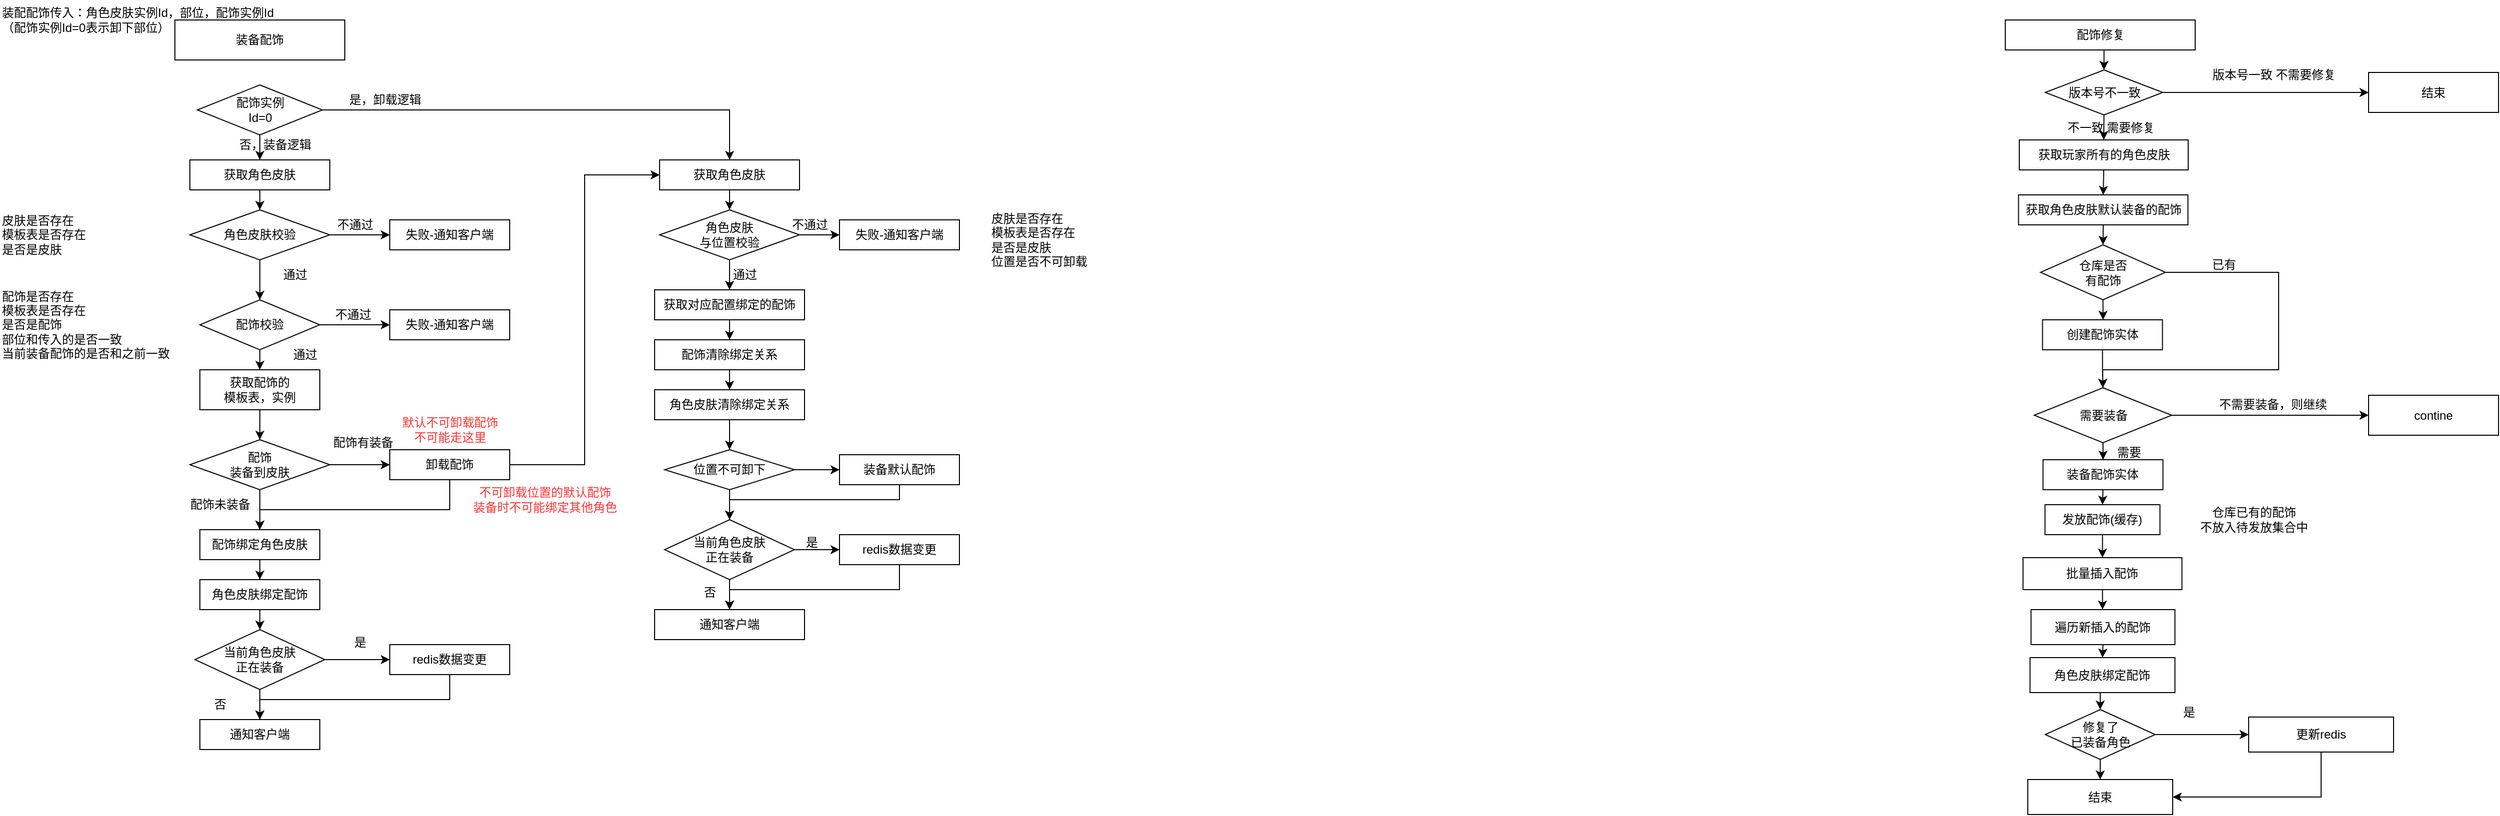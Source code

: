 <mxfile version="24.4.6" type="github">
  <diagram name="第 1 页" id="EnPjAqI8XY5VulzZ_zmV">
    <mxGraphModel dx="1509" dy="821" grid="1" gridSize="10" guides="1" tooltips="1" connect="1" arrows="1" fold="1" page="1" pageScale="1" pageWidth="4681" pageHeight="3300" math="0" shadow="0">
      <root>
        <mxCell id="0" />
        <mxCell id="1" parent="0" />
        <mxCell id="obFkE6v3nGwKCdmKt7_X-1" value="装备配饰" style="rounded=0;whiteSpace=wrap;html=1;" parent="1" vertex="1">
          <mxGeometry x="465" y="130" width="170" height="40" as="geometry" />
        </mxCell>
        <mxCell id="obFkE6v3nGwKCdmKt7_X-2" value="装配配饰传入：角色皮肤实例Id，部位，配饰实例Id&amp;nbsp;&amp;nbsp;&lt;div&gt;（配饰实例Id=0表示卸下部位&lt;span style=&quot;background-color: initial;&quot;&gt;）&lt;/span&gt;&lt;/div&gt;" style="text;html=1;align=left;verticalAlign=middle;resizable=0;points=[];autosize=1;strokeColor=none;fillColor=none;" parent="1" vertex="1">
          <mxGeometry x="290" y="110" width="300" height="40" as="geometry" />
        </mxCell>
        <mxCell id="obFkE6v3nGwKCdmKt7_X-48" style="edgeStyle=orthogonalEdgeStyle;rounded=0;orthogonalLoop=1;jettySize=auto;html=1;exitX=1;exitY=0.5;exitDx=0;exitDy=0;entryX=0.5;entryY=0;entryDx=0;entryDy=0;" parent="1" source="obFkE6v3nGwKCdmKt7_X-3" target="obFkE6v3nGwKCdmKt7_X-25" edge="1">
          <mxGeometry relative="1" as="geometry" />
        </mxCell>
        <mxCell id="obFkE6v3nGwKCdmKt7_X-50" style="edgeStyle=orthogonalEdgeStyle;rounded=0;orthogonalLoop=1;jettySize=auto;html=1;exitX=0.5;exitY=1;exitDx=0;exitDy=0;entryX=0.5;entryY=0;entryDx=0;entryDy=0;" parent="1" source="obFkE6v3nGwKCdmKt7_X-3" target="obFkE6v3nGwKCdmKt7_X-9" edge="1">
          <mxGeometry relative="1" as="geometry" />
        </mxCell>
        <mxCell id="obFkE6v3nGwKCdmKt7_X-3" value="配饰实例&lt;div&gt;Id&lt;span style=&quot;background-color: initial;&quot;&gt;=0&lt;/span&gt;&lt;/div&gt;" style="rhombus;whiteSpace=wrap;html=1;" parent="1" vertex="1">
          <mxGeometry x="487.5" y="195" width="125" height="50" as="geometry" />
        </mxCell>
        <mxCell id="obFkE6v3nGwKCdmKt7_X-52" style="edgeStyle=orthogonalEdgeStyle;rounded=0;orthogonalLoop=1;jettySize=auto;html=1;exitX=0.5;exitY=1;exitDx=0;exitDy=0;entryX=0.5;entryY=0;entryDx=0;entryDy=0;" parent="1" source="obFkE6v3nGwKCdmKt7_X-9" target="obFkE6v3nGwKCdmKt7_X-11" edge="1">
          <mxGeometry relative="1" as="geometry" />
        </mxCell>
        <mxCell id="obFkE6v3nGwKCdmKt7_X-9" value="获取角色皮肤" style="whiteSpace=wrap;html=1;" parent="1" vertex="1">
          <mxGeometry x="480" y="270" width="140" height="30" as="geometry" />
        </mxCell>
        <mxCell id="obFkE6v3nGwKCdmKt7_X-53" style="edgeStyle=orthogonalEdgeStyle;rounded=0;orthogonalLoop=1;jettySize=auto;html=1;exitX=0.5;exitY=1;exitDx=0;exitDy=0;entryX=0.5;entryY=0;entryDx=0;entryDy=0;" parent="1" source="obFkE6v3nGwKCdmKt7_X-11" target="obFkE6v3nGwKCdmKt7_X-13" edge="1">
          <mxGeometry relative="1" as="geometry" />
        </mxCell>
        <mxCell id="obFkE6v3nGwKCdmKt7_X-57" style="edgeStyle=orthogonalEdgeStyle;rounded=0;orthogonalLoop=1;jettySize=auto;html=1;exitX=1;exitY=0.5;exitDx=0;exitDy=0;" parent="1" source="obFkE6v3nGwKCdmKt7_X-11" target="obFkE6v3nGwKCdmKt7_X-56" edge="1">
          <mxGeometry relative="1" as="geometry" />
        </mxCell>
        <mxCell id="obFkE6v3nGwKCdmKt7_X-11" value="角色皮肤校验" style="rhombus;whiteSpace=wrap;html=1;" parent="1" vertex="1">
          <mxGeometry x="480" y="320" width="140" height="50" as="geometry" />
        </mxCell>
        <mxCell id="obFkE6v3nGwKCdmKt7_X-12" value="皮肤是否存在&lt;div&gt;模板表是否存在&lt;/div&gt;&lt;div&gt;是否是皮肤&lt;/div&gt;" style="text;html=1;align=left;verticalAlign=middle;resizable=0;points=[];autosize=1;strokeColor=none;fillColor=none;" parent="1" vertex="1">
          <mxGeometry x="290" y="315" width="110" height="60" as="geometry" />
        </mxCell>
        <mxCell id="obFkE6v3nGwKCdmKt7_X-62" style="edgeStyle=orthogonalEdgeStyle;rounded=0;orthogonalLoop=1;jettySize=auto;html=1;exitX=1;exitY=0.5;exitDx=0;exitDy=0;" parent="1" source="obFkE6v3nGwKCdmKt7_X-13" target="obFkE6v3nGwKCdmKt7_X-60" edge="1">
          <mxGeometry relative="1" as="geometry" />
        </mxCell>
        <mxCell id="obFkE6v3nGwKCdmKt7_X-63" style="edgeStyle=orthogonalEdgeStyle;rounded=0;orthogonalLoop=1;jettySize=auto;html=1;exitX=0.5;exitY=1;exitDx=0;exitDy=0;entryX=0.5;entryY=0;entryDx=0;entryDy=0;" parent="1" source="obFkE6v3nGwKCdmKt7_X-13" target="obFkE6v3nGwKCdmKt7_X-15" edge="1">
          <mxGeometry relative="1" as="geometry" />
        </mxCell>
        <mxCell id="obFkE6v3nGwKCdmKt7_X-13" value="配饰校验" style="rhombus;whiteSpace=wrap;html=1;" parent="1" vertex="1">
          <mxGeometry x="490" y="410" width="120" height="50" as="geometry" />
        </mxCell>
        <mxCell id="obFkE6v3nGwKCdmKt7_X-14" value="配饰是否存在&lt;div&gt;模板表是否存在&lt;/div&gt;&lt;div&gt;是否是配饰&lt;/div&gt;&lt;div&gt;部位和传入的是否一致&lt;/div&gt;&lt;div&gt;当前装备配饰的是否和之前一致&lt;/div&gt;" style="text;html=1;align=left;verticalAlign=middle;resizable=0;points=[];autosize=1;strokeColor=none;fillColor=none;" parent="1" vertex="1">
          <mxGeometry x="290" y="390" width="190" height="90" as="geometry" />
        </mxCell>
        <mxCell id="obFkE6v3nGwKCdmKt7_X-65" style="edgeStyle=orthogonalEdgeStyle;rounded=0;orthogonalLoop=1;jettySize=auto;html=1;exitX=0.5;exitY=1;exitDx=0;exitDy=0;entryX=0.5;entryY=0;entryDx=0;entryDy=0;" parent="1" source="obFkE6v3nGwKCdmKt7_X-15" target="obFkE6v3nGwKCdmKt7_X-16" edge="1">
          <mxGeometry relative="1" as="geometry" />
        </mxCell>
        <mxCell id="obFkE6v3nGwKCdmKt7_X-15" value="获取配饰的&lt;div&gt;模板表，实例&lt;/div&gt;" style="rounded=0;whiteSpace=wrap;html=1;" parent="1" vertex="1">
          <mxGeometry x="490" y="480" width="120" height="40" as="geometry" />
        </mxCell>
        <mxCell id="obFkE6v3nGwKCdmKt7_X-66" style="edgeStyle=orthogonalEdgeStyle;rounded=0;orthogonalLoop=1;jettySize=auto;html=1;exitX=1;exitY=0.5;exitDx=0;exitDy=0;" parent="1" source="obFkE6v3nGwKCdmKt7_X-16" target="obFkE6v3nGwKCdmKt7_X-17" edge="1">
          <mxGeometry relative="1" as="geometry" />
        </mxCell>
        <mxCell id="obFkE6v3nGwKCdmKt7_X-68" style="edgeStyle=orthogonalEdgeStyle;rounded=0;orthogonalLoop=1;jettySize=auto;html=1;exitX=0.5;exitY=1;exitDx=0;exitDy=0;entryX=0.5;entryY=0;entryDx=0;entryDy=0;" parent="1" source="obFkE6v3nGwKCdmKt7_X-16" target="obFkE6v3nGwKCdmKt7_X-18" edge="1">
          <mxGeometry relative="1" as="geometry" />
        </mxCell>
        <mxCell id="obFkE6v3nGwKCdmKt7_X-16" value="配饰&lt;div&gt;装备到皮肤&lt;/div&gt;" style="rhombus;whiteSpace=wrap;html=1;" parent="1" vertex="1">
          <mxGeometry x="480" y="550" width="140" height="50" as="geometry" />
        </mxCell>
        <mxCell id="obFkE6v3nGwKCdmKt7_X-70" style="edgeStyle=orthogonalEdgeStyle;rounded=0;orthogonalLoop=1;jettySize=auto;html=1;exitX=1;exitY=0.5;exitDx=0;exitDy=0;entryX=0;entryY=0.5;entryDx=0;entryDy=0;" parent="1" source="obFkE6v3nGwKCdmKt7_X-17" target="obFkE6v3nGwKCdmKt7_X-25" edge="1">
          <mxGeometry relative="1" as="geometry" />
        </mxCell>
        <mxCell id="obFkE6v3nGwKCdmKt7_X-71" style="edgeStyle=orthogonalEdgeStyle;rounded=0;orthogonalLoop=1;jettySize=auto;html=1;exitX=0.5;exitY=1;exitDx=0;exitDy=0;entryX=0.5;entryY=0;entryDx=0;entryDy=0;" parent="1" source="obFkE6v3nGwKCdmKt7_X-17" target="obFkE6v3nGwKCdmKt7_X-18" edge="1">
          <mxGeometry relative="1" as="geometry">
            <Array as="points">
              <mxPoint x="740" y="620" />
              <mxPoint x="550" y="620" />
            </Array>
          </mxGeometry>
        </mxCell>
        <mxCell id="obFkE6v3nGwKCdmKt7_X-17" value="卸载配饰" style="rounded=0;whiteSpace=wrap;html=1;" parent="1" vertex="1">
          <mxGeometry x="680" y="560" width="120" height="30" as="geometry" />
        </mxCell>
        <mxCell id="obFkE6v3nGwKCdmKt7_X-72" style="edgeStyle=orthogonalEdgeStyle;rounded=0;orthogonalLoop=1;jettySize=auto;html=1;exitX=0.5;exitY=1;exitDx=0;exitDy=0;" parent="1" source="obFkE6v3nGwKCdmKt7_X-18" target="obFkE6v3nGwKCdmKt7_X-19" edge="1">
          <mxGeometry relative="1" as="geometry" />
        </mxCell>
        <mxCell id="obFkE6v3nGwKCdmKt7_X-18" value="配饰绑定角色皮肤" style="rounded=0;whiteSpace=wrap;html=1;" parent="1" vertex="1">
          <mxGeometry x="490" y="640" width="120" height="30" as="geometry" />
        </mxCell>
        <mxCell id="obFkE6v3nGwKCdmKt7_X-73" style="edgeStyle=orthogonalEdgeStyle;rounded=0;orthogonalLoop=1;jettySize=auto;html=1;exitX=0.5;exitY=1;exitDx=0;exitDy=0;entryX=0.5;entryY=0;entryDx=0;entryDy=0;" parent="1" source="obFkE6v3nGwKCdmKt7_X-19" target="obFkE6v3nGwKCdmKt7_X-21" edge="1">
          <mxGeometry relative="1" as="geometry" />
        </mxCell>
        <mxCell id="obFkE6v3nGwKCdmKt7_X-19" value="角色皮肤绑定配饰" style="rounded=0;whiteSpace=wrap;html=1;" parent="1" vertex="1">
          <mxGeometry x="490" y="690" width="120" height="30" as="geometry" />
        </mxCell>
        <mxCell id="obFkE6v3nGwKCdmKt7_X-74" style="edgeStyle=orthogonalEdgeStyle;rounded=0;orthogonalLoop=1;jettySize=auto;html=1;exitX=1;exitY=0.5;exitDx=0;exitDy=0;" parent="1" source="obFkE6v3nGwKCdmKt7_X-21" target="obFkE6v3nGwKCdmKt7_X-22" edge="1">
          <mxGeometry relative="1" as="geometry" />
        </mxCell>
        <mxCell id="obFkE6v3nGwKCdmKt7_X-77" value="" style="edgeStyle=orthogonalEdgeStyle;rounded=0;orthogonalLoop=1;jettySize=auto;html=1;" parent="1" source="obFkE6v3nGwKCdmKt7_X-21" target="obFkE6v3nGwKCdmKt7_X-23" edge="1">
          <mxGeometry relative="1" as="geometry" />
        </mxCell>
        <mxCell id="obFkE6v3nGwKCdmKt7_X-21" value="当前角色皮肤&lt;div&gt;正在装备&lt;/div&gt;" style="rhombus;whiteSpace=wrap;html=1;" parent="1" vertex="1">
          <mxGeometry x="485" y="740" width="130" height="60" as="geometry" />
        </mxCell>
        <mxCell id="obFkE6v3nGwKCdmKt7_X-79" style="edgeStyle=orthogonalEdgeStyle;rounded=0;orthogonalLoop=1;jettySize=auto;html=1;exitX=0.5;exitY=1;exitDx=0;exitDy=0;" parent="1" source="obFkE6v3nGwKCdmKt7_X-22" target="obFkE6v3nGwKCdmKt7_X-23" edge="1">
          <mxGeometry relative="1" as="geometry">
            <Array as="points">
              <mxPoint x="740" y="810" />
              <mxPoint x="550" y="810" />
            </Array>
          </mxGeometry>
        </mxCell>
        <mxCell id="obFkE6v3nGwKCdmKt7_X-22" value="redis数据变更" style="rounded=0;whiteSpace=wrap;html=1;" parent="1" vertex="1">
          <mxGeometry x="680" y="755" width="120" height="30" as="geometry" />
        </mxCell>
        <mxCell id="obFkE6v3nGwKCdmKt7_X-23" value="通知客户端" style="rounded=0;whiteSpace=wrap;html=1;" parent="1" vertex="1">
          <mxGeometry x="490" y="830" width="120" height="30" as="geometry" />
        </mxCell>
        <mxCell id="obFkE6v3nGwKCdmKt7_X-42" style="edgeStyle=orthogonalEdgeStyle;rounded=0;orthogonalLoop=1;jettySize=auto;html=1;exitX=0.5;exitY=1;exitDx=0;exitDy=0;entryX=0.5;entryY=0;entryDx=0;entryDy=0;" parent="1" source="obFkE6v3nGwKCdmKt7_X-25" target="obFkE6v3nGwKCdmKt7_X-26" edge="1">
          <mxGeometry relative="1" as="geometry" />
        </mxCell>
        <mxCell id="obFkE6v3nGwKCdmKt7_X-25" value="获取角色皮肤" style="whiteSpace=wrap;html=1;" parent="1" vertex="1">
          <mxGeometry x="950" y="270" width="140" height="30" as="geometry" />
        </mxCell>
        <mxCell id="obFkE6v3nGwKCdmKt7_X-43" style="edgeStyle=orthogonalEdgeStyle;rounded=0;orthogonalLoop=1;jettySize=auto;html=1;exitX=0.5;exitY=1;exitDx=0;exitDy=0;" parent="1" source="obFkE6v3nGwKCdmKt7_X-26" target="obFkE6v3nGwKCdmKt7_X-29" edge="1">
          <mxGeometry relative="1" as="geometry" />
        </mxCell>
        <mxCell id="obFkE6v3nGwKCdmKt7_X-47" style="edgeStyle=orthogonalEdgeStyle;rounded=0;orthogonalLoop=1;jettySize=auto;html=1;exitX=1;exitY=0.5;exitDx=0;exitDy=0;" parent="1" source="obFkE6v3nGwKCdmKt7_X-26" target="obFkE6v3nGwKCdmKt7_X-46" edge="1">
          <mxGeometry relative="1" as="geometry" />
        </mxCell>
        <mxCell id="obFkE6v3nGwKCdmKt7_X-26" value="角色皮肤&lt;div&gt;与位置校验&lt;/div&gt;" style="rhombus;whiteSpace=wrap;html=1;" parent="1" vertex="1">
          <mxGeometry x="950" y="320" width="140" height="50" as="geometry" />
        </mxCell>
        <mxCell id="obFkE6v3nGwKCdmKt7_X-27" value="皮肤是否存在&lt;div&gt;模板表是否存在&lt;/div&gt;&lt;div&gt;是否是皮肤&lt;/div&gt;&lt;div&gt;位置是否不可卸载&lt;/div&gt;" style="text;html=1;align=left;verticalAlign=middle;resizable=0;points=[];autosize=1;strokeColor=none;fillColor=none;" parent="1" vertex="1">
          <mxGeometry x="1280" y="315" width="120" height="70" as="geometry" />
        </mxCell>
        <mxCell id="obFkE6v3nGwKCdmKt7_X-44" style="edgeStyle=orthogonalEdgeStyle;rounded=0;orthogonalLoop=1;jettySize=auto;html=1;exitX=0.5;exitY=1;exitDx=0;exitDy=0;" parent="1" source="obFkE6v3nGwKCdmKt7_X-29" target="obFkE6v3nGwKCdmKt7_X-30" edge="1">
          <mxGeometry relative="1" as="geometry" />
        </mxCell>
        <mxCell id="obFkE6v3nGwKCdmKt7_X-29" value="获取对应配置绑定的配饰" style="whiteSpace=wrap;html=1;" parent="1" vertex="1">
          <mxGeometry x="945" y="400" width="150" height="30" as="geometry" />
        </mxCell>
        <mxCell id="obFkE6v3nGwKCdmKt7_X-45" style="edgeStyle=orthogonalEdgeStyle;rounded=0;orthogonalLoop=1;jettySize=auto;html=1;exitX=0.5;exitY=1;exitDx=0;exitDy=0;" parent="1" source="obFkE6v3nGwKCdmKt7_X-30" target="obFkE6v3nGwKCdmKt7_X-31" edge="1">
          <mxGeometry relative="1" as="geometry" />
        </mxCell>
        <mxCell id="obFkE6v3nGwKCdmKt7_X-30" value="配饰清除绑定关系" style="whiteSpace=wrap;html=1;" parent="1" vertex="1">
          <mxGeometry x="945" y="450" width="150" height="30" as="geometry" />
        </mxCell>
        <mxCell id="obFkE6v3nGwKCdmKt7_X-84" style="edgeStyle=orthogonalEdgeStyle;rounded=0;orthogonalLoop=1;jettySize=auto;html=1;exitX=0.5;exitY=1;exitDx=0;exitDy=0;entryX=0.5;entryY=0;entryDx=0;entryDy=0;" parent="1" source="obFkE6v3nGwKCdmKt7_X-31" target="obFkE6v3nGwKCdmKt7_X-83" edge="1">
          <mxGeometry relative="1" as="geometry" />
        </mxCell>
        <mxCell id="obFkE6v3nGwKCdmKt7_X-31" value="角色皮肤清除绑定关系" style="whiteSpace=wrap;html=1;" parent="1" vertex="1">
          <mxGeometry x="945" y="500" width="150" height="30" as="geometry" />
        </mxCell>
        <mxCell id="obFkE6v3nGwKCdmKt7_X-32" value="通知客户端" style="whiteSpace=wrap;html=1;" parent="1" vertex="1">
          <mxGeometry x="945" y="720" width="150" height="30" as="geometry" />
        </mxCell>
        <mxCell id="obFkE6v3nGwKCdmKt7_X-36" style="edgeStyle=orthogonalEdgeStyle;rounded=0;orthogonalLoop=1;jettySize=auto;html=1;exitX=1;exitY=0.5;exitDx=0;exitDy=0;" parent="1" source="obFkE6v3nGwKCdmKt7_X-34" target="obFkE6v3nGwKCdmKt7_X-35" edge="1">
          <mxGeometry relative="1" as="geometry" />
        </mxCell>
        <mxCell id="obFkE6v3nGwKCdmKt7_X-37" style="edgeStyle=orthogonalEdgeStyle;rounded=0;orthogonalLoop=1;jettySize=auto;html=1;exitX=0.5;exitY=1;exitDx=0;exitDy=0;" parent="1" source="obFkE6v3nGwKCdmKt7_X-34" target="obFkE6v3nGwKCdmKt7_X-32" edge="1">
          <mxGeometry relative="1" as="geometry" />
        </mxCell>
        <mxCell id="obFkE6v3nGwKCdmKt7_X-34" value="当前角色皮肤&lt;div&gt;正在装备&lt;/div&gt;" style="rhombus;whiteSpace=wrap;html=1;" parent="1" vertex="1">
          <mxGeometry x="955" y="630" width="130" height="60" as="geometry" />
        </mxCell>
        <mxCell id="obFkE6v3nGwKCdmKt7_X-39" style="edgeStyle=orthogonalEdgeStyle;rounded=0;orthogonalLoop=1;jettySize=auto;html=1;exitX=0.5;exitY=1;exitDx=0;exitDy=0;entryX=0.5;entryY=0;entryDx=0;entryDy=0;" parent="1" source="obFkE6v3nGwKCdmKt7_X-35" target="obFkE6v3nGwKCdmKt7_X-32" edge="1">
          <mxGeometry relative="1" as="geometry">
            <Array as="points">
              <mxPoint x="1190" y="700" />
              <mxPoint x="1020" y="700" />
            </Array>
          </mxGeometry>
        </mxCell>
        <mxCell id="obFkE6v3nGwKCdmKt7_X-35" value="redis数据变更" style="rounded=0;whiteSpace=wrap;html=1;" parent="1" vertex="1">
          <mxGeometry x="1130" y="645" width="120" height="30" as="geometry" />
        </mxCell>
        <mxCell id="obFkE6v3nGwKCdmKt7_X-40" value="是" style="text;html=1;align=center;verticalAlign=middle;resizable=0;points=[];autosize=1;strokeColor=none;fillColor=none;" parent="1" vertex="1">
          <mxGeometry x="1082" y="638" width="40" height="30" as="geometry" />
        </mxCell>
        <mxCell id="obFkE6v3nGwKCdmKt7_X-46" value="失败-通知客户端" style="rounded=0;whiteSpace=wrap;html=1;" parent="1" vertex="1">
          <mxGeometry x="1130" y="330" width="120" height="30" as="geometry" />
        </mxCell>
        <mxCell id="obFkE6v3nGwKCdmKt7_X-49" value="是，卸载逻辑" style="text;html=1;align=center;verticalAlign=middle;resizable=0;points=[];autosize=1;strokeColor=none;fillColor=none;" parent="1" vertex="1">
          <mxGeometry x="625" y="195" width="100" height="30" as="geometry" />
        </mxCell>
        <mxCell id="obFkE6v3nGwKCdmKt7_X-51" value="否，装备逻辑" style="text;html=1;align=center;verticalAlign=middle;resizable=0;points=[];autosize=1;strokeColor=none;fillColor=none;" parent="1" vertex="1">
          <mxGeometry x="515" y="240" width="100" height="30" as="geometry" />
        </mxCell>
        <mxCell id="obFkE6v3nGwKCdmKt7_X-54" value="不通过" style="text;html=1;align=center;verticalAlign=middle;resizable=0;points=[];autosize=1;strokeColor=none;fillColor=none;" parent="1" vertex="1">
          <mxGeometry x="1070" y="320" width="60" height="30" as="geometry" />
        </mxCell>
        <mxCell id="obFkE6v3nGwKCdmKt7_X-55" value="通过" style="text;html=1;align=center;verticalAlign=middle;resizable=0;points=[];autosize=1;strokeColor=none;fillColor=none;" parent="1" vertex="1">
          <mxGeometry x="1010" y="370" width="50" height="30" as="geometry" />
        </mxCell>
        <mxCell id="obFkE6v3nGwKCdmKt7_X-56" value="失败-通知客户端" style="rounded=0;whiteSpace=wrap;html=1;" parent="1" vertex="1">
          <mxGeometry x="680" y="330" width="120" height="30" as="geometry" />
        </mxCell>
        <mxCell id="obFkE6v3nGwKCdmKt7_X-58" value="不通过" style="text;html=1;align=center;verticalAlign=middle;resizable=0;points=[];autosize=1;strokeColor=none;fillColor=none;" parent="1" vertex="1">
          <mxGeometry x="615" y="320" width="60" height="30" as="geometry" />
        </mxCell>
        <mxCell id="obFkE6v3nGwKCdmKt7_X-59" value="通过" style="text;html=1;align=center;verticalAlign=middle;resizable=0;points=[];autosize=1;strokeColor=none;fillColor=none;" parent="1" vertex="1">
          <mxGeometry x="560" y="370" width="50" height="30" as="geometry" />
        </mxCell>
        <mxCell id="obFkE6v3nGwKCdmKt7_X-60" value="失败-通知客户端" style="rounded=0;whiteSpace=wrap;html=1;" parent="1" vertex="1">
          <mxGeometry x="680" y="420" width="120" height="30" as="geometry" />
        </mxCell>
        <mxCell id="obFkE6v3nGwKCdmKt7_X-61" value="不通过" style="text;html=1;align=center;verticalAlign=middle;resizable=0;points=[];autosize=1;strokeColor=none;fillColor=none;" parent="1" vertex="1">
          <mxGeometry x="612.5" y="410" width="60" height="30" as="geometry" />
        </mxCell>
        <mxCell id="obFkE6v3nGwKCdmKt7_X-64" value="通过" style="text;html=1;align=center;verticalAlign=middle;resizable=0;points=[];autosize=1;strokeColor=none;fillColor=none;" parent="1" vertex="1">
          <mxGeometry x="570" y="450" width="50" height="30" as="geometry" />
        </mxCell>
        <mxCell id="obFkE6v3nGwKCdmKt7_X-67" value="配饰有装备" style="text;html=1;align=center;verticalAlign=middle;resizable=0;points=[];autosize=1;strokeColor=none;fillColor=none;" parent="1" vertex="1">
          <mxGeometry x="612.5" y="538" width="80" height="30" as="geometry" />
        </mxCell>
        <mxCell id="obFkE6v3nGwKCdmKt7_X-69" value="配饰未装备" style="text;html=1;align=center;verticalAlign=middle;resizable=0;points=[];autosize=1;strokeColor=none;fillColor=none;" parent="1" vertex="1">
          <mxGeometry x="470" y="600" width="80" height="30" as="geometry" />
        </mxCell>
        <mxCell id="obFkE6v3nGwKCdmKt7_X-75" value="是" style="text;html=1;align=center;verticalAlign=middle;resizable=0;points=[];autosize=1;strokeColor=none;fillColor=none;" parent="1" vertex="1">
          <mxGeometry x="630" y="738" width="40" height="30" as="geometry" />
        </mxCell>
        <mxCell id="obFkE6v3nGwKCdmKt7_X-76" value="否" style="text;html=1;align=center;verticalAlign=middle;resizable=0;points=[];autosize=1;strokeColor=none;fillColor=none;" parent="1" vertex="1">
          <mxGeometry x="980" y="688" width="40" height="30" as="geometry" />
        </mxCell>
        <mxCell id="obFkE6v3nGwKCdmKt7_X-78" value="否" style="text;html=1;align=center;verticalAlign=middle;resizable=0;points=[];autosize=1;strokeColor=none;fillColor=none;" parent="1" vertex="1">
          <mxGeometry x="490" y="800" width="40" height="30" as="geometry" />
        </mxCell>
        <mxCell id="obFkE6v3nGwKCdmKt7_X-81" value="默认不可卸载配饰&lt;div&gt;不可能走这里&lt;/div&gt;" style="text;html=1;align=center;verticalAlign=middle;resizable=0;points=[];autosize=1;strokeColor=none;fillColor=none;fontColor=#FF3333;" parent="1" vertex="1">
          <mxGeometry x="680" y="520" width="120" height="40" as="geometry" />
        </mxCell>
        <mxCell id="obFkE6v3nGwKCdmKt7_X-85" style="edgeStyle=orthogonalEdgeStyle;rounded=0;orthogonalLoop=1;jettySize=auto;html=1;exitX=0.5;exitY=1;exitDx=0;exitDy=0;entryX=0.5;entryY=0;entryDx=0;entryDy=0;" parent="1" source="obFkE6v3nGwKCdmKt7_X-83" target="obFkE6v3nGwKCdmKt7_X-34" edge="1">
          <mxGeometry relative="1" as="geometry" />
        </mxCell>
        <mxCell id="obFkE6v3nGwKCdmKt7_X-88" style="edgeStyle=orthogonalEdgeStyle;rounded=0;orthogonalLoop=1;jettySize=auto;html=1;exitX=1;exitY=0.5;exitDx=0;exitDy=0;" parent="1" source="obFkE6v3nGwKCdmKt7_X-83" target="obFkE6v3nGwKCdmKt7_X-87" edge="1">
          <mxGeometry relative="1" as="geometry" />
        </mxCell>
        <mxCell id="obFkE6v3nGwKCdmKt7_X-83" value="位置不可卸下" style="rhombus;whiteSpace=wrap;html=1;" parent="1" vertex="1">
          <mxGeometry x="955" y="560" width="130" height="40" as="geometry" />
        </mxCell>
        <mxCell id="obFkE6v3nGwKCdmKt7_X-89" style="edgeStyle=orthogonalEdgeStyle;rounded=0;orthogonalLoop=1;jettySize=auto;html=1;exitX=0.5;exitY=1;exitDx=0;exitDy=0;entryX=0.5;entryY=0;entryDx=0;entryDy=0;" parent="1" source="obFkE6v3nGwKCdmKt7_X-87" target="obFkE6v3nGwKCdmKt7_X-34" edge="1">
          <mxGeometry relative="1" as="geometry">
            <Array as="points">
              <mxPoint x="1190" y="610" />
              <mxPoint x="1020" y="610" />
            </Array>
          </mxGeometry>
        </mxCell>
        <mxCell id="obFkE6v3nGwKCdmKt7_X-87" value="装备默认配饰" style="whiteSpace=wrap;html=1;" parent="1" vertex="1">
          <mxGeometry x="1130" y="565" width="120" height="30" as="geometry" />
        </mxCell>
        <mxCell id="obFkE6v3nGwKCdmKt7_X-90" value="不可卸载位置的默认配饰&lt;div&gt;装备时不可能绑定其他角色&lt;/div&gt;" style="text;html=1;align=center;verticalAlign=middle;resizable=0;points=[];autosize=1;strokeColor=none;fillColor=none;fontColor=#FF3333;" parent="1" vertex="1">
          <mxGeometry x="750" y="590" width="170" height="40" as="geometry" />
        </mxCell>
        <mxCell id="1rwnO4vdBaZkjjxY1jbX-20" style="edgeStyle=orthogonalEdgeStyle;rounded=0;orthogonalLoop=1;jettySize=auto;html=1;exitX=0.5;exitY=1;exitDx=0;exitDy=0;entryX=0.5;entryY=0;entryDx=0;entryDy=0;" edge="1" parent="1" source="1rwnO4vdBaZkjjxY1jbX-1" target="1rwnO4vdBaZkjjxY1jbX-19">
          <mxGeometry relative="1" as="geometry" />
        </mxCell>
        <mxCell id="1rwnO4vdBaZkjjxY1jbX-1" value="配饰修复" style="rounded=0;whiteSpace=wrap;html=1;" vertex="1" parent="1">
          <mxGeometry x="2296.5" y="130" width="190" height="30" as="geometry" />
        </mxCell>
        <mxCell id="1rwnO4vdBaZkjjxY1jbX-25" style="edgeStyle=orthogonalEdgeStyle;rounded=0;orthogonalLoop=1;jettySize=auto;html=1;exitX=0.5;exitY=1;exitDx=0;exitDy=0;entryX=0.5;entryY=0;entryDx=0;entryDy=0;" edge="1" parent="1" source="1rwnO4vdBaZkjjxY1jbX-2" target="1rwnO4vdBaZkjjxY1jbX-3">
          <mxGeometry relative="1" as="geometry" />
        </mxCell>
        <mxCell id="1rwnO4vdBaZkjjxY1jbX-2" value="获取玩家所有的角色皮肤" style="rounded=0;whiteSpace=wrap;html=1;" vertex="1" parent="1">
          <mxGeometry x="2310.5" y="250" width="169" height="30" as="geometry" />
        </mxCell>
        <mxCell id="1rwnO4vdBaZkjjxY1jbX-30" style="edgeStyle=orthogonalEdgeStyle;rounded=0;orthogonalLoop=1;jettySize=auto;html=1;exitX=0.5;exitY=1;exitDx=0;exitDy=0;entryX=0.5;entryY=0;entryDx=0;entryDy=0;" edge="1" parent="1" source="1rwnO4vdBaZkjjxY1jbX-3" target="1rwnO4vdBaZkjjxY1jbX-5">
          <mxGeometry relative="1" as="geometry" />
        </mxCell>
        <mxCell id="1rwnO4vdBaZkjjxY1jbX-3" value="获取角色皮肤默认装备的配饰" style="rounded=0;whiteSpace=wrap;html=1;" vertex="1" parent="1">
          <mxGeometry x="2309.75" y="305" width="169.5" height="30" as="geometry" />
        </mxCell>
        <mxCell id="1rwnO4vdBaZkjjxY1jbX-31" style="edgeStyle=orthogonalEdgeStyle;rounded=0;orthogonalLoop=1;jettySize=auto;html=1;exitX=0.5;exitY=1;exitDx=0;exitDy=0;" edge="1" parent="1" source="1rwnO4vdBaZkjjxY1jbX-5" target="1rwnO4vdBaZkjjxY1jbX-10">
          <mxGeometry relative="1" as="geometry" />
        </mxCell>
        <mxCell id="1rwnO4vdBaZkjjxY1jbX-32" style="edgeStyle=orthogonalEdgeStyle;rounded=0;orthogonalLoop=1;jettySize=auto;html=1;exitX=1;exitY=0.5;exitDx=0;exitDy=0;" edge="1" parent="1" source="1rwnO4vdBaZkjjxY1jbX-5" target="1rwnO4vdBaZkjjxY1jbX-7">
          <mxGeometry relative="1" as="geometry">
            <Array as="points">
              <mxPoint x="2570" y="383" />
              <mxPoint x="2570" y="480" />
              <mxPoint x="2394" y="480" />
            </Array>
          </mxGeometry>
        </mxCell>
        <mxCell id="1rwnO4vdBaZkjjxY1jbX-5" value="仓库是否&lt;div&gt;有配饰&lt;/div&gt;" style="rhombus;whiteSpace=wrap;html=1;" vertex="1" parent="1">
          <mxGeometry x="2331.75" y="355" width="125" height="55" as="geometry" />
        </mxCell>
        <mxCell id="1rwnO4vdBaZkjjxY1jbX-37" style="edgeStyle=orthogonalEdgeStyle;rounded=0;orthogonalLoop=1;jettySize=auto;html=1;exitX=0.5;exitY=1;exitDx=0;exitDy=0;entryX=0.5;entryY=0;entryDx=0;entryDy=0;" edge="1" parent="1" source="1rwnO4vdBaZkjjxY1jbX-6" target="1rwnO4vdBaZkjjxY1jbX-12">
          <mxGeometry relative="1" as="geometry" />
        </mxCell>
        <mxCell id="1rwnO4vdBaZkjjxY1jbX-6" value="发放配饰(缓存)" style="rounded=0;whiteSpace=wrap;html=1;" vertex="1" parent="1">
          <mxGeometry x="2336.25" y="615" width="115" height="30" as="geometry" />
        </mxCell>
        <mxCell id="1rwnO4vdBaZkjjxY1jbX-34" style="edgeStyle=orthogonalEdgeStyle;rounded=0;orthogonalLoop=1;jettySize=auto;html=1;exitX=0.5;exitY=1;exitDx=0;exitDy=0;" edge="1" parent="1" source="1rwnO4vdBaZkjjxY1jbX-7" target="1rwnO4vdBaZkjjxY1jbX-11">
          <mxGeometry relative="1" as="geometry" />
        </mxCell>
        <mxCell id="1rwnO4vdBaZkjjxY1jbX-48" style="edgeStyle=orthogonalEdgeStyle;rounded=0;orthogonalLoop=1;jettySize=auto;html=1;exitX=1;exitY=0.5;exitDx=0;exitDy=0;" edge="1" parent="1" source="1rwnO4vdBaZkjjxY1jbX-7" target="1rwnO4vdBaZkjjxY1jbX-47">
          <mxGeometry relative="1" as="geometry" />
        </mxCell>
        <mxCell id="1rwnO4vdBaZkjjxY1jbX-7" value="需要装备" style="rhombus;whiteSpace=wrap;html=1;" vertex="1" parent="1">
          <mxGeometry x="2325.5" y="498" width="137.5" height="55" as="geometry" />
        </mxCell>
        <mxCell id="1rwnO4vdBaZkjjxY1jbX-49" style="edgeStyle=orthogonalEdgeStyle;rounded=0;orthogonalLoop=1;jettySize=auto;html=1;exitX=0.5;exitY=1;exitDx=0;exitDy=0;" edge="1" parent="1" source="1rwnO4vdBaZkjjxY1jbX-10" target="1rwnO4vdBaZkjjxY1jbX-7">
          <mxGeometry relative="1" as="geometry" />
        </mxCell>
        <mxCell id="1rwnO4vdBaZkjjxY1jbX-10" value="创建配饰实体" style="whiteSpace=wrap;html=1;" vertex="1" parent="1">
          <mxGeometry x="2333.75" y="430" width="120" height="30" as="geometry" />
        </mxCell>
        <mxCell id="1rwnO4vdBaZkjjxY1jbX-35" style="edgeStyle=orthogonalEdgeStyle;rounded=0;orthogonalLoop=1;jettySize=auto;html=1;exitX=0.5;exitY=1;exitDx=0;exitDy=0;entryX=0.5;entryY=0;entryDx=0;entryDy=0;" edge="1" parent="1" source="1rwnO4vdBaZkjjxY1jbX-11" target="1rwnO4vdBaZkjjxY1jbX-6">
          <mxGeometry relative="1" as="geometry" />
        </mxCell>
        <mxCell id="1rwnO4vdBaZkjjxY1jbX-11" value="装备配饰实体" style="whiteSpace=wrap;html=1;" vertex="1" parent="1">
          <mxGeometry x="2334.25" y="570" width="120" height="30" as="geometry" />
        </mxCell>
        <mxCell id="1rwnO4vdBaZkjjxY1jbX-38" style="edgeStyle=orthogonalEdgeStyle;rounded=0;orthogonalLoop=1;jettySize=auto;html=1;exitX=0.5;exitY=1;exitDx=0;exitDy=0;" edge="1" parent="1" source="1rwnO4vdBaZkjjxY1jbX-12" target="1rwnO4vdBaZkjjxY1jbX-14">
          <mxGeometry relative="1" as="geometry" />
        </mxCell>
        <mxCell id="1rwnO4vdBaZkjjxY1jbX-12" value="批量插入配饰" style="rounded=0;whiteSpace=wrap;html=1;" vertex="1" parent="1">
          <mxGeometry x="2314.25" y="668" width="159" height="32" as="geometry" />
        </mxCell>
        <mxCell id="1rwnO4vdBaZkjjxY1jbX-39" style="edgeStyle=orthogonalEdgeStyle;rounded=0;orthogonalLoop=1;jettySize=auto;html=1;exitX=0.5;exitY=1;exitDx=0;exitDy=0;entryX=0.5;entryY=0;entryDx=0;entryDy=0;" edge="1" parent="1" source="1rwnO4vdBaZkjjxY1jbX-14" target="1rwnO4vdBaZkjjxY1jbX-16">
          <mxGeometry relative="1" as="geometry" />
        </mxCell>
        <mxCell id="1rwnO4vdBaZkjjxY1jbX-14" value="遍历新插入的配饰" style="rounded=0;whiteSpace=wrap;html=1;" vertex="1" parent="1">
          <mxGeometry x="2322.25" y="720" width="144" height="35" as="geometry" />
        </mxCell>
        <mxCell id="1rwnO4vdBaZkjjxY1jbX-40" style="edgeStyle=orthogonalEdgeStyle;rounded=0;orthogonalLoop=1;jettySize=auto;html=1;exitX=0.5;exitY=1;exitDx=0;exitDy=0;entryX=0.5;entryY=0;entryDx=0;entryDy=0;" edge="1" parent="1" source="1rwnO4vdBaZkjjxY1jbX-16" target="1rwnO4vdBaZkjjxY1jbX-27">
          <mxGeometry relative="1" as="geometry" />
        </mxCell>
        <mxCell id="1rwnO4vdBaZkjjxY1jbX-16" value="角色皮肤绑定配饰" style="rounded=0;whiteSpace=wrap;html=1;" vertex="1" parent="1">
          <mxGeometry x="2321.25" y="768" width="145" height="35" as="geometry" />
        </mxCell>
        <mxCell id="1rwnO4vdBaZkjjxY1jbX-21" style="edgeStyle=orthogonalEdgeStyle;rounded=0;orthogonalLoop=1;jettySize=auto;html=1;exitX=0.5;exitY=1;exitDx=0;exitDy=0;entryX=0.5;entryY=0;entryDx=0;entryDy=0;" edge="1" parent="1" source="1rwnO4vdBaZkjjxY1jbX-19" target="1rwnO4vdBaZkjjxY1jbX-2">
          <mxGeometry relative="1" as="geometry" />
        </mxCell>
        <mxCell id="1rwnO4vdBaZkjjxY1jbX-23" style="edgeStyle=orthogonalEdgeStyle;rounded=0;orthogonalLoop=1;jettySize=auto;html=1;exitX=1;exitY=0.5;exitDx=0;exitDy=0;entryX=0;entryY=0.5;entryDx=0;entryDy=0;" edge="1" parent="1" source="1rwnO4vdBaZkjjxY1jbX-19" target="1rwnO4vdBaZkjjxY1jbX-22">
          <mxGeometry relative="1" as="geometry" />
        </mxCell>
        <mxCell id="1rwnO4vdBaZkjjxY1jbX-19" value="版本号不一致" style="rhombus;whiteSpace=wrap;html=1;" vertex="1" parent="1">
          <mxGeometry x="2336.5" y="180" width="117.5" height="45" as="geometry" />
        </mxCell>
        <mxCell id="1rwnO4vdBaZkjjxY1jbX-22" value="结束" style="whiteSpace=wrap;html=1;" vertex="1" parent="1">
          <mxGeometry x="2660" y="182.5" width="130" height="40" as="geometry" />
        </mxCell>
        <mxCell id="1rwnO4vdBaZkjjxY1jbX-24" value="版本号一致 不需要修复" style="text;html=1;align=center;verticalAlign=middle;resizable=0;points=[];autosize=1;strokeColor=none;fillColor=none;" vertex="1" parent="1">
          <mxGeometry x="2489.5" y="170" width="150" height="30" as="geometry" />
        </mxCell>
        <mxCell id="1rwnO4vdBaZkjjxY1jbX-41" style="edgeStyle=orthogonalEdgeStyle;rounded=0;orthogonalLoop=1;jettySize=auto;html=1;exitX=1;exitY=0.5;exitDx=0;exitDy=0;" edge="1" parent="1" source="1rwnO4vdBaZkjjxY1jbX-27" target="1rwnO4vdBaZkjjxY1jbX-28">
          <mxGeometry relative="1" as="geometry" />
        </mxCell>
        <mxCell id="1rwnO4vdBaZkjjxY1jbX-42" style="edgeStyle=orthogonalEdgeStyle;rounded=0;orthogonalLoop=1;jettySize=auto;html=1;exitX=0.5;exitY=1;exitDx=0;exitDy=0;entryX=0.5;entryY=0;entryDx=0;entryDy=0;" edge="1" parent="1" source="1rwnO4vdBaZkjjxY1jbX-27" target="1rwnO4vdBaZkjjxY1jbX-29">
          <mxGeometry relative="1" as="geometry" />
        </mxCell>
        <mxCell id="1rwnO4vdBaZkjjxY1jbX-27" value="修复了&lt;div&gt;已装备角色&lt;/div&gt;" style="rhombus;whiteSpace=wrap;html=1;" vertex="1" parent="1">
          <mxGeometry x="2336.5" y="820" width="110" height="50" as="geometry" />
        </mxCell>
        <mxCell id="1rwnO4vdBaZkjjxY1jbX-46" style="edgeStyle=orthogonalEdgeStyle;rounded=0;orthogonalLoop=1;jettySize=auto;html=1;exitX=0.5;exitY=1;exitDx=0;exitDy=0;entryX=1;entryY=0.5;entryDx=0;entryDy=0;" edge="1" parent="1" source="1rwnO4vdBaZkjjxY1jbX-28" target="1rwnO4vdBaZkjjxY1jbX-29">
          <mxGeometry relative="1" as="geometry" />
        </mxCell>
        <mxCell id="1rwnO4vdBaZkjjxY1jbX-28" value="更新redis" style="rounded=0;whiteSpace=wrap;html=1;" vertex="1" parent="1">
          <mxGeometry x="2540" y="827.5" width="145" height="35" as="geometry" />
        </mxCell>
        <mxCell id="1rwnO4vdBaZkjjxY1jbX-29" value="结束" style="rounded=0;whiteSpace=wrap;html=1;" vertex="1" parent="1">
          <mxGeometry x="2319" y="890" width="145" height="35" as="geometry" />
        </mxCell>
        <mxCell id="1rwnO4vdBaZkjjxY1jbX-33" value="已有" style="text;html=1;align=center;verticalAlign=middle;resizable=0;points=[];autosize=1;strokeColor=none;fillColor=none;" vertex="1" parent="1">
          <mxGeometry x="2489.5" y="360" width="50" height="30" as="geometry" />
        </mxCell>
        <mxCell id="1rwnO4vdBaZkjjxY1jbX-36" value="仓库已有的配饰&lt;div&gt;不放入待发放集合中&lt;/div&gt;" style="text;html=1;align=center;verticalAlign=middle;resizable=0;points=[];autosize=1;strokeColor=none;fillColor=none;" vertex="1" parent="1">
          <mxGeometry x="2479.5" y="610" width="130" height="40" as="geometry" />
        </mxCell>
        <mxCell id="1rwnO4vdBaZkjjxY1jbX-43" value="是" style="text;html=1;align=center;verticalAlign=middle;resizable=0;points=[];autosize=1;strokeColor=none;fillColor=none;" vertex="1" parent="1">
          <mxGeometry x="2460" y="808" width="40" height="30" as="geometry" />
        </mxCell>
        <mxCell id="1rwnO4vdBaZkjjxY1jbX-47" value="contine" style="whiteSpace=wrap;html=1;" vertex="1" parent="1">
          <mxGeometry x="2660" y="505.5" width="130" height="40" as="geometry" />
        </mxCell>
        <mxCell id="1rwnO4vdBaZkjjxY1jbX-50" value="不需要装备，则继续" style="text;html=1;align=center;verticalAlign=middle;resizable=0;points=[];autosize=1;strokeColor=none;fillColor=none;" vertex="1" parent="1">
          <mxGeometry x="2499.25" y="500" width="130" height="30" as="geometry" />
        </mxCell>
        <mxCell id="1rwnO4vdBaZkjjxY1jbX-51" value="需要" style="text;html=1;align=center;verticalAlign=middle;resizable=0;points=[];autosize=1;strokeColor=none;fillColor=none;" vertex="1" parent="1">
          <mxGeometry x="2395" y="548" width="50" height="30" as="geometry" />
        </mxCell>
        <mxCell id="1rwnO4vdBaZkjjxY1jbX-52" value="不一致 需要修复" style="text;html=1;align=center;verticalAlign=middle;resizable=0;points=[];autosize=1;strokeColor=none;fillColor=none;" vertex="1" parent="1">
          <mxGeometry x="2346.75" y="222.5" width="110" height="30" as="geometry" />
        </mxCell>
      </root>
    </mxGraphModel>
  </diagram>
</mxfile>

